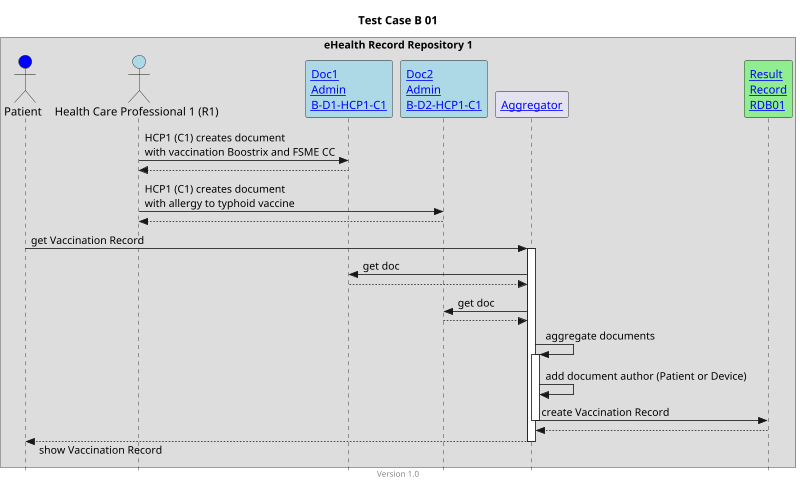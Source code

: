 @startuml
title Test Case B 01
footer Version 1.0
skinparam responseMessageBelowArrow true
skinparam style strictuml
scale max 800 width

box "eHealth Record Repository 1"
actor "Patient" as PAT #blue
actor "Health Care Professional 1 (R1)" as HCP1_C1 #lightblue
participant "[[Bundle-B-D1-HCP1-C1.html Doc1\nAdmin\nB-D1-HCP1-C1]]" as Doc1 #lightblue
participant "[[Bundle-B-D2-HCP1-C1.html Doc2\nAdmin\nB-D2-HCP1-C1]]" as Doc2 #lightblue
participant "[[aggregator.html Aggregator]]" as AGG
participant "[[Bundle-RDB01.html Result\nRecord\nRDB01]]" as RES #lightgreen
end box

HCP1_C1 -> Doc1: HCP1 (C1) creates document\nwith vaccination Boostrix and FSME CC
HCP1_C1 <-- Doc1

HCP1_C1 -> Doc2: HCP1 (C1) creates document\nwith allergy to typhoid vaccine
HCP1_C1 <-- Doc2

PAT -> AGG: get Vaccination Record
activate AGG

AGG -> Doc1: get doc
AGG <-- Doc1

AGG -> Doc2: get doc
AGG <-- Doc2
 
AGG -> AGG: aggregate documents 
activate AGG
AGG -> AGG: add document author (Patient or Device)
AGG -> RES: create Vaccination Record
deactivate AGG
AGG <-- RES

PAT <-- AGG: show Vaccination Record
deactivate AGG

@enduml
